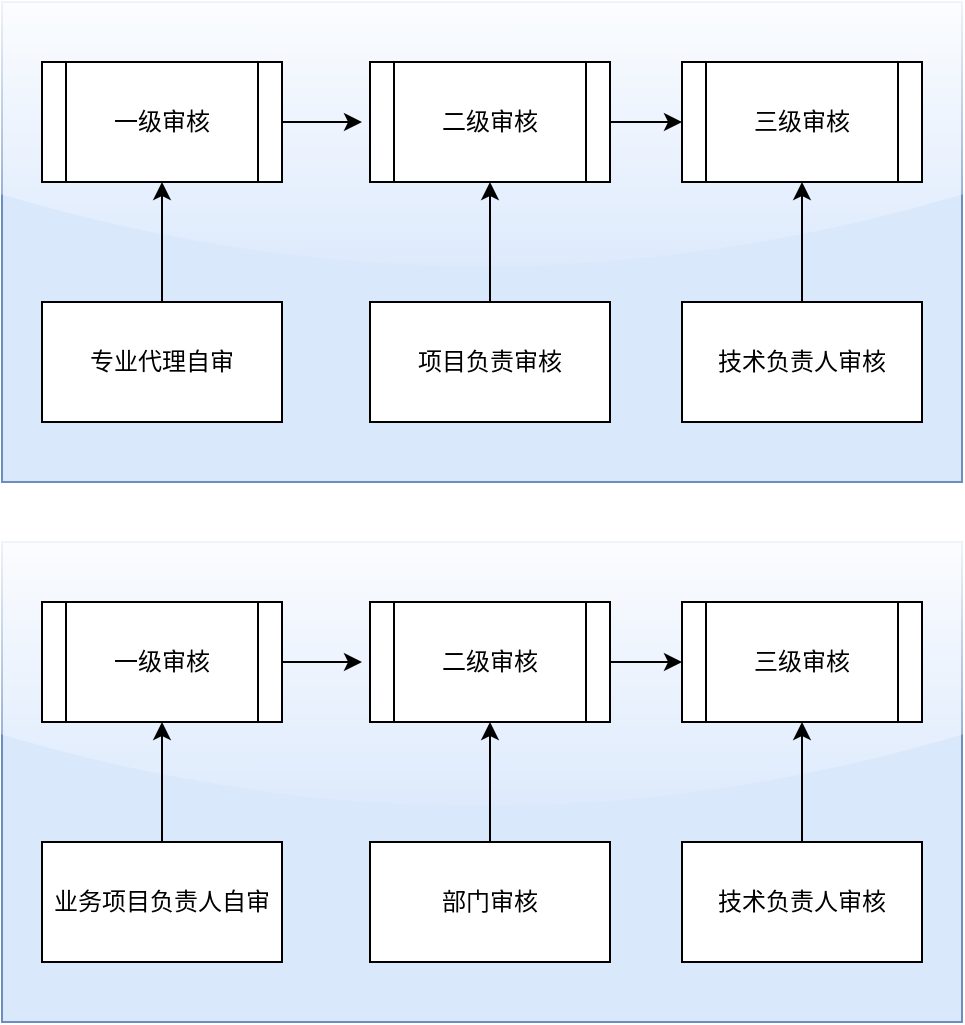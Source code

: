 <mxfile version="23.0.2" type="github">
  <diagram name="第 1 页" id="Pw2Rt3yeFEb-aYBZEZ-E">
    <mxGraphModel dx="726" dy="427" grid="1" gridSize="10" guides="1" tooltips="1" connect="1" arrows="1" fold="1" page="1" pageScale="1" pageWidth="827" pageHeight="1169" math="0" shadow="0">
      <root>
        <mxCell id="0" />
        <mxCell id="1" parent="0" />
        <mxCell id="EP2WrfBbjCN14_dutKTK-12" value="" style="rounded=0;whiteSpace=wrap;html=1;fillColor=#dae8fc;strokeColor=#6c8ebf;shadow=0;glass=1;" parent="1" vertex="1">
          <mxGeometry x="230" y="120" width="480" height="240" as="geometry" />
        </mxCell>
        <mxCell id="EP2WrfBbjCN14_dutKTK-7" style="edgeStyle=orthogonalEdgeStyle;rounded=0;orthogonalLoop=1;jettySize=auto;html=1;exitX=1;exitY=0.5;exitDx=0;exitDy=0;" parent="1" source="EP2WrfBbjCN14_dutKTK-1" edge="1">
          <mxGeometry relative="1" as="geometry">
            <mxPoint x="410" y="180" as="targetPoint" />
          </mxGeometry>
        </mxCell>
        <mxCell id="EP2WrfBbjCN14_dutKTK-1" value="一级审核" style="shape=process;whiteSpace=wrap;html=1;backgroundOutline=1;" parent="1" vertex="1">
          <mxGeometry x="250" y="150" width="120" height="60" as="geometry" />
        </mxCell>
        <mxCell id="EP2WrfBbjCN14_dutKTK-8" style="edgeStyle=orthogonalEdgeStyle;rounded=0;orthogonalLoop=1;jettySize=auto;html=1;exitX=1;exitY=0.5;exitDx=0;exitDy=0;entryX=0;entryY=0.5;entryDx=0;entryDy=0;" parent="1" source="EP2WrfBbjCN14_dutKTK-2" target="EP2WrfBbjCN14_dutKTK-3" edge="1">
          <mxGeometry relative="1" as="geometry" />
        </mxCell>
        <mxCell id="EP2WrfBbjCN14_dutKTK-2" value="二级审核" style="shape=process;whiteSpace=wrap;html=1;backgroundOutline=1;" parent="1" vertex="1">
          <mxGeometry x="414" y="150" width="120" height="60" as="geometry" />
        </mxCell>
        <mxCell id="EP2WrfBbjCN14_dutKTK-3" value="三级审核" style="shape=process;whiteSpace=wrap;html=1;backgroundOutline=1;" parent="1" vertex="1">
          <mxGeometry x="570" y="150" width="120" height="60" as="geometry" />
        </mxCell>
        <mxCell id="EP2WrfBbjCN14_dutKTK-9" style="edgeStyle=orthogonalEdgeStyle;rounded=0;orthogonalLoop=1;jettySize=auto;html=1;exitX=0.5;exitY=0;exitDx=0;exitDy=0;entryX=0.5;entryY=1;entryDx=0;entryDy=0;" parent="1" source="EP2WrfBbjCN14_dutKTK-4" target="EP2WrfBbjCN14_dutKTK-1" edge="1">
          <mxGeometry relative="1" as="geometry" />
        </mxCell>
        <mxCell id="EP2WrfBbjCN14_dutKTK-4" value="专业代理自审" style="rounded=0;whiteSpace=wrap;html=1;" parent="1" vertex="1">
          <mxGeometry x="250" y="270" width="120" height="60" as="geometry" />
        </mxCell>
        <mxCell id="EP2WrfBbjCN14_dutKTK-10" style="edgeStyle=orthogonalEdgeStyle;rounded=0;orthogonalLoop=1;jettySize=auto;html=1;exitX=0.5;exitY=0;exitDx=0;exitDy=0;entryX=0.5;entryY=1;entryDx=0;entryDy=0;" parent="1" source="EP2WrfBbjCN14_dutKTK-5" target="EP2WrfBbjCN14_dutKTK-2" edge="1">
          <mxGeometry relative="1" as="geometry" />
        </mxCell>
        <mxCell id="EP2WrfBbjCN14_dutKTK-5" value="项目负责审核" style="rounded=0;whiteSpace=wrap;html=1;" parent="1" vertex="1">
          <mxGeometry x="414" y="270" width="120" height="60" as="geometry" />
        </mxCell>
        <mxCell id="EP2WrfBbjCN14_dutKTK-11" style="edgeStyle=orthogonalEdgeStyle;rounded=0;orthogonalLoop=1;jettySize=auto;html=1;exitX=0.5;exitY=0;exitDx=0;exitDy=0;entryX=0.5;entryY=1;entryDx=0;entryDy=0;" parent="1" source="EP2WrfBbjCN14_dutKTK-6" target="EP2WrfBbjCN14_dutKTK-3" edge="1">
          <mxGeometry relative="1" as="geometry" />
        </mxCell>
        <mxCell id="EP2WrfBbjCN14_dutKTK-6" value="技术负责人审核" style="rounded=0;whiteSpace=wrap;html=1;" parent="1" vertex="1">
          <mxGeometry x="570" y="270" width="120" height="60" as="geometry" />
        </mxCell>
        <mxCell id="BcrgW8MNybgwhnt5Eieb-1" value="" style="rounded=0;whiteSpace=wrap;html=1;fillColor=#dae8fc;strokeColor=#6c8ebf;shadow=0;glass=1;" vertex="1" parent="1">
          <mxGeometry x="230" y="390" width="480" height="240" as="geometry" />
        </mxCell>
        <mxCell id="BcrgW8MNybgwhnt5Eieb-2" style="edgeStyle=orthogonalEdgeStyle;rounded=0;orthogonalLoop=1;jettySize=auto;html=1;exitX=1;exitY=0.5;exitDx=0;exitDy=0;" edge="1" parent="1" source="BcrgW8MNybgwhnt5Eieb-3">
          <mxGeometry relative="1" as="geometry">
            <mxPoint x="410" y="450" as="targetPoint" />
          </mxGeometry>
        </mxCell>
        <mxCell id="BcrgW8MNybgwhnt5Eieb-3" value="一级审核" style="shape=process;whiteSpace=wrap;html=1;backgroundOutline=1;" vertex="1" parent="1">
          <mxGeometry x="250" y="420" width="120" height="60" as="geometry" />
        </mxCell>
        <mxCell id="BcrgW8MNybgwhnt5Eieb-4" style="edgeStyle=orthogonalEdgeStyle;rounded=0;orthogonalLoop=1;jettySize=auto;html=1;exitX=1;exitY=0.5;exitDx=0;exitDy=0;entryX=0;entryY=0.5;entryDx=0;entryDy=0;" edge="1" parent="1" source="BcrgW8MNybgwhnt5Eieb-5" target="BcrgW8MNybgwhnt5Eieb-6">
          <mxGeometry relative="1" as="geometry" />
        </mxCell>
        <mxCell id="BcrgW8MNybgwhnt5Eieb-5" value="二级审核" style="shape=process;whiteSpace=wrap;html=1;backgroundOutline=1;" vertex="1" parent="1">
          <mxGeometry x="414" y="420" width="120" height="60" as="geometry" />
        </mxCell>
        <mxCell id="BcrgW8MNybgwhnt5Eieb-6" value="三级审核" style="shape=process;whiteSpace=wrap;html=1;backgroundOutline=1;" vertex="1" parent="1">
          <mxGeometry x="570" y="420" width="120" height="60" as="geometry" />
        </mxCell>
        <mxCell id="BcrgW8MNybgwhnt5Eieb-7" style="edgeStyle=orthogonalEdgeStyle;rounded=0;orthogonalLoop=1;jettySize=auto;html=1;exitX=0.5;exitY=0;exitDx=0;exitDy=0;entryX=0.5;entryY=1;entryDx=0;entryDy=0;" edge="1" parent="1" source="BcrgW8MNybgwhnt5Eieb-8" target="BcrgW8MNybgwhnt5Eieb-3">
          <mxGeometry relative="1" as="geometry" />
        </mxCell>
        <mxCell id="BcrgW8MNybgwhnt5Eieb-8" value="业务项目负责人自审" style="rounded=0;whiteSpace=wrap;html=1;" vertex="1" parent="1">
          <mxGeometry x="250" y="540" width="120" height="60" as="geometry" />
        </mxCell>
        <mxCell id="BcrgW8MNybgwhnt5Eieb-9" style="edgeStyle=orthogonalEdgeStyle;rounded=0;orthogonalLoop=1;jettySize=auto;html=1;exitX=0.5;exitY=0;exitDx=0;exitDy=0;entryX=0.5;entryY=1;entryDx=0;entryDy=0;" edge="1" parent="1" source="BcrgW8MNybgwhnt5Eieb-10" target="BcrgW8MNybgwhnt5Eieb-5">
          <mxGeometry relative="1" as="geometry" />
        </mxCell>
        <mxCell id="BcrgW8MNybgwhnt5Eieb-10" value="部门审核" style="rounded=0;whiteSpace=wrap;html=1;" vertex="1" parent="1">
          <mxGeometry x="414" y="540" width="120" height="60" as="geometry" />
        </mxCell>
        <mxCell id="BcrgW8MNybgwhnt5Eieb-11" style="edgeStyle=orthogonalEdgeStyle;rounded=0;orthogonalLoop=1;jettySize=auto;html=1;exitX=0.5;exitY=0;exitDx=0;exitDy=0;entryX=0.5;entryY=1;entryDx=0;entryDy=0;" edge="1" parent="1" source="BcrgW8MNybgwhnt5Eieb-12" target="BcrgW8MNybgwhnt5Eieb-6">
          <mxGeometry relative="1" as="geometry" />
        </mxCell>
        <mxCell id="BcrgW8MNybgwhnt5Eieb-12" value="技术负责人审核" style="rounded=0;whiteSpace=wrap;html=1;" vertex="1" parent="1">
          <mxGeometry x="570" y="540" width="120" height="60" as="geometry" />
        </mxCell>
      </root>
    </mxGraphModel>
  </diagram>
</mxfile>
